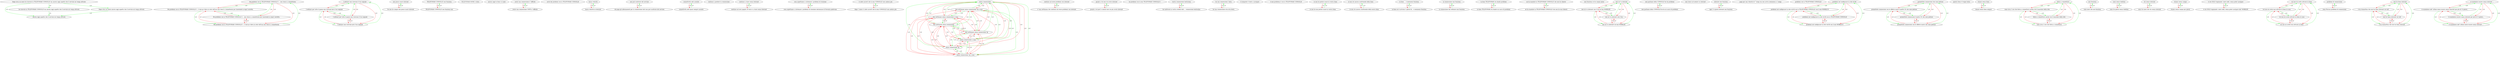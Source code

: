 digraph rawGraph {
"ancora oggi aspetto che il servizio mi venga attivato";"Dopo circa un mese ho ricevuto la TELEFONIAX CONSOLLE ma ancora oggi aspetto che il servizio mi venga attivato";"ho ricevuto la TELEFONIAX CONSOLLE ma ancora oggi aspetto che il servizio mi venga attivato";"Dopo circa un mese ancora oggi aspetto che il servizio mi venga attivato";"Ho problemi con la TELEFONIAX CONSOLLE 2.. non riesco a connettermi";"Ho problemi con la TELEFONIAX CONSOLLE 2.. il mio pc rileva la rete wifi ma non riesco a connettermi pur inserendo la wpa2 corretta";"Ho problemi con la TELEFONIAX CONSOLLE 2.. il mio pc rileva la rete wifi ma non riesco a connettermi";"Ho problemi con la TELEFONIAX CONSOLLE 2.. non riesco a connettermi pur inserendo la wpa2 corretta";"I cellulari non ricevono il tuo segnale";"I cellulari per tutto il paese non ricevono più il tuo segnale";"I cellulari non ricevono più il tuo segnale";"I cellulari per tutto il paese non ricevono il tuo segnale";"non posso usare internet";"Se non ho campo non posso usare internet";"TELEFONIAX CONSOLLE non funziona";"TELEFONIAX CONSOLLE non funziona mai";"TELEFONIAX HOME e lenta";"ancora oggi la linea va male";"avere una connessione e' difficile";"avere una connessione UMTS e' difficile";"avrei dei problemi con la TELEFONIAX CONSOLLE";"bassa velocità";"bassa velocità in Internet";"non può usufruire del servizio";"chi paga gli abbonamenti per la connessione dati non può usufruire del servizio";"connettività adsl assente";"connettività adsl quasi sempre assente";"continuo a perdere la connessione";"continuo a stare senza Internet";"continuo ad aver pagato 20 euro e a stare senza Internet";"cosa aspettiamo a sistemare i problemi di ricezione";"cosa aspettiamo a sistemare i problemi di ricezione nelcomune di Noventa padovana";"vi siete accorti che la mia CONSOLLE non andava piu";"dopo 1 mese vi siete accorti che la mia CONSOLLE non andava piu";"senza connessione";"due settimane senza connessione 3g a casa";"senza connessione 3g a casa";"senza connessione 3g";"senza connessione a casa";"due settimane senza connessione 3g";"due settimane senza connessione";"due settimane senza connessione a casa";"continuo ad avere problemi con internet";"e' una settimana che continuo ad avere problemi con internet";"grazie a voi non cio avuto internet";"grazie a voi per2 e mezzo non cio piu avuto internet";"ho problemi con la mia TELEFONIAX CONSOLLE 1";"vostra connessione lentissima";"ho riattivato la vostra scheda dati.... connessione lentissima";"ho una connessione -lenta";"ho una connessione stra-stra-lenta";"il computer è lento a navigare";"il mio problema è con la TELEFONIAX CONSOLLE";"io non ho potuto usare la vostra linea";"io non ho mai potuto usare la vostra linea";"io non sto ancora usufruendo della linea";"io non sto ancora usufruendo della nuova linea";"la linea ... e nemmeno funziona";"la linea mi è arrivata 5 giorni fà... e nemmeno funziona";"la connessione non funziona";"la connessione dal cellulare non funziona";"la linea TELEFONIAX sta dando problemi";"la linea TELEFONIAX sta dando un sacco di problemi";"mi ha mandato la TELEFONIAX CONSOLLE che non ho chiesto";"mi ha mandato la TELEFONIAX CONSOLLE che non ho mai chiesto";"non funziona se ho campo pieno";"non mi va internet";"non mi va internet con il 3g sul mio MOBILEE";"non mi va internet sul mio MOBILEE";"non mi va internet con il 3g";"non parliamo della CONSOLLE ke da problemi";"non parliamo della CONSOLLE ke da un sacco di problemi";"non riesco ad andare su internet";"internet non funziona";"ogni 3 4 giorni internet non funziona";"pago per una velocità di 7 mega ma non arriva nemmeno a 1 mega";"problemi con la TELEFONIAX CONSOLLE";"problemi nel configurare la rete wii-fii";"problemi nel configurare la rete wii-fii con la TELEFONIAX CONSOLLE con il mio MOBILE-E";"problemi nel configurare la rete wii-fii con il mio MOBILE-E";"problemi nel configurare la rete wii-fii con la TELEFONIAX CONSOLLE";"promettete connessioni che sono pietose";"promettete connessioni con le offerte nuove tramite 3G che sono pietose";"promettete connessioni con le offerte nuove che sono pietose";"promettete connessioni tramite 3G che sono pietose";"questa linea è troppo lenta";"rimani senza linea";"rimani senza linea sempre";"fatica a connettersi";"sono circa 3 ore che fatica a connettersi anche con il massimo della rete";"sono circa 3 ore che fatica a connettersi";"fatica a connettersi anche con il massimo della rete";"non funziona";"sono mesi che non funziona";"sono senza telefono";"sono tre giorni senza telefono";"sto senza internet";"sono tre mesi che sto senza internet";"stiamo senza campo";"stiamo senza campo per giorni";"vi sto SOLO regalando i miei soldi, senza poter navigare";"vi sto SOLO regalando i miei soldi, senza poter navigare dall' MOBILEE";"voi non mi avete attivato la linea";"voi non mi avete mai attivato la linea in casa";"voi non mi avete mai attivato la linea";"voi non mi avete attivato la linea in casa";"problemi di connessione";"zona Ferrara problemi di connessione";"non ho linea internet";"è da stamattina che non ho linea internet sul cell";"è da stamattina che non ho linea internet";"non ho linea internet sul cell";"è scandaloso essere senza internet ...";"è scandaloso nell' ultimo mese essere senza internet per più di 15 giorni...";"è scandaloso nell' ultimo mese essere senza internet ...";"è scandaloso essere senza internet per più di 15 giorni...";"Dopo circa un mese ho ricevuto la TELEFONIAX CONSOLLE ma ancora oggi aspetto che il servizio mi venga attivato" -> "ho ricevuto la TELEFONIAX CONSOLLE ma ancora oggi aspetto che il servizio mi venga attivato" [label=1.0] [color=green]
"ho ricevuto la TELEFONIAX CONSOLLE ma ancora oggi aspetto che il servizio mi venga attivato" -> "ancora oggi aspetto che il servizio mi venga attivato" [label=1.0] [color=green]
"Dopo circa un mese ho ricevuto la TELEFONIAX CONSOLLE ma ancora oggi aspetto che il servizio mi venga attivato" -> "Dopo circa un mese ancora oggi aspetto che il servizio mi venga attivato" [label=1.0] [color=green]
"Dopo circa un mese ancora oggi aspetto che il servizio mi venga attivato" -> "ancora oggi aspetto che il servizio mi venga attivato" [label=1.0] [color=green]
"Dopo circa un mese ho ricevuto la TELEFONIAX CONSOLLE ma ancora oggi aspetto che il servizio mi venga attivato" -> "ancora oggi aspetto che il servizio mi venga attivato" [label=1.0] [color=green]
"Ho problemi con la TELEFONIAX CONSOLLE 2.. il mio pc rileva la rete wifi ma non riesco a connettermi pur inserendo la wpa2 corretta" -> "Ho problemi con la TELEFONIAX CONSOLLE 2.. il mio pc rileva la rete wifi ma non riesco a connettermi" [label=1.0] [color=green]
"Ho problemi con la TELEFONIAX CONSOLLE 2.. il mio pc rileva la rete wifi ma non riesco a connettermi" -> "Ho problemi con la TELEFONIAX CONSOLLE 2.. non riesco a connettermi" [label=1.0] [color=green]
"Ho problemi con la TELEFONIAX CONSOLLE 2.. il mio pc rileva la rete wifi ma non riesco a connettermi pur inserendo la wpa2 corretta" -> "Ho problemi con la TELEFONIAX CONSOLLE 2.. non riesco a connettermi pur inserendo la wpa2 corretta" [label=1.0] [color=green]
"Ho problemi con la TELEFONIAX CONSOLLE 2.. non riesco a connettermi pur inserendo la wpa2 corretta" -> "Ho problemi con la TELEFONIAX CONSOLLE 2.. non riesco a connettermi" [label=1.0] [color=green]
"Ho problemi con la TELEFONIAX CONSOLLE 2.. il mio pc rileva la rete wifi ma non riesco a connettermi pur inserendo la wpa2 corretta" -> "Ho problemi con la TELEFONIAX CONSOLLE 2.. non riesco a connettermi" [label=1.0] [color=green]
"Ho problemi con la TELEFONIAX CONSOLLE 2.. non riesco a connettermi" -> "Ho problemi con la TELEFONIAX CONSOLLE 2.. il mio pc rileva la rete wifi ma non riesco a connettermi pur inserendo la wpa2 corretta" [label=1.0] [color=red]
"Ho problemi con la TELEFONIAX CONSOLLE 2.. non riesco a connettermi" -> "Ho problemi con la TELEFONIAX CONSOLLE 2.. il mio pc rileva la rete wifi ma non riesco a connettermi" [label=1.0] [color=red]
"Ho problemi con la TELEFONIAX CONSOLLE 2.. non riesco a connettermi" -> "Ho problemi con la TELEFONIAX CONSOLLE 2.. non riesco a connettermi pur inserendo la wpa2 corretta" [label=1.0] [color=red]
"Ho problemi con la TELEFONIAX CONSOLLE 2.. il mio pc rileva la rete wifi ma non riesco a connettermi" -> "Ho problemi con la TELEFONIAX CONSOLLE 2.. il mio pc rileva la rete wifi ma non riesco a connettermi pur inserendo la wpa2 corretta" [label=1.0] [color=red]
"Ho problemi con la TELEFONIAX CONSOLLE 2.. il mio pc rileva la rete wifi ma non riesco a connettermi" -> "Ho problemi con la TELEFONIAX CONSOLLE 2.. non riesco a connettermi pur inserendo la wpa2 corretta" [label=1.0] [color=red]
"Ho problemi con la TELEFONIAX CONSOLLE 2.. non riesco a connettermi pur inserendo la wpa2 corretta" -> "Ho problemi con la TELEFONIAX CONSOLLE 2.. il mio pc rileva la rete wifi ma non riesco a connettermi pur inserendo la wpa2 corretta" [label=1.0] [color=red]
"Ho problemi con la TELEFONIAX CONSOLLE 2.. non riesco a connettermi pur inserendo la wpa2 corretta" -> "Ho problemi con la TELEFONIAX CONSOLLE 2.. il mio pc rileva la rete wifi ma non riesco a connettermi" [label=1.0] [color=red]
"I cellulari per tutto il paese non ricevono più il tuo segnale" -> "I cellulari non ricevono più il tuo segnale" [label=1.0] [color=green]
"I cellulari non ricevono più il tuo segnale" -> "I cellulari non ricevono il tuo segnale" [label=1.0] [color=green]
"I cellulari per tutto il paese non ricevono più il tuo segnale" -> "I cellulari per tutto il paese non ricevono il tuo segnale" [label=1.0] [color=green]
"I cellulari per tutto il paese non ricevono il tuo segnale" -> "I cellulari non ricevono il tuo segnale" [label=1.0] [color=green]
"I cellulari per tutto il paese non ricevono più il tuo segnale" -> "I cellulari non ricevono il tuo segnale" [label=1.0] [color=green]
"I cellulari non ricevono il tuo segnale" -> "I cellulari per tutto il paese non ricevono più il tuo segnale" [label=1.0] [color=red]
"I cellulari non ricevono il tuo segnale" -> "I cellulari non ricevono più il tuo segnale" [label=1.0] [color=red]
"I cellulari non ricevono il tuo segnale" -> "I cellulari per tutto il paese non ricevono il tuo segnale" [label=1.0] [color=red]
"I cellulari non ricevono più il tuo segnale" -> "I cellulari per tutto il paese non ricevono più il tuo segnale" [label=1.0] [color=red]
"I cellulari non ricevono più il tuo segnale" -> "I cellulari per tutto il paese non ricevono il tuo segnale" [label=1.0] [color=red]
"I cellulari per tutto il paese non ricevono il tuo segnale" -> "I cellulari per tutto il paese non ricevono più il tuo segnale" [label=1.0] [color=red]
"I cellulari per tutto il paese non ricevono il tuo segnale" -> "I cellulari non ricevono più il tuo segnale" [label=1.0] [color=red]
"Se non ho campo non posso usare internet" -> "non posso usare internet" [label=1.0] [color=green]
"non posso usare internet" -> "Se non ho campo non posso usare internet" [label=1.0] [color=red]
"TELEFONIAX CONSOLLE non funziona mai" -> "TELEFONIAX CONSOLLE non funziona" [label=1.0] [color=green]
"TELEFONIAX CONSOLLE non funziona" -> "TELEFONIAX CONSOLLE non funziona mai" [label=1.0] [color=red]
"avere una connessione UMTS e' difficile" -> "avere una connessione e' difficile" [label=1.0] [color=green]
"avere una connessione e' difficile" -> "avere una connessione UMTS e' difficile" [label=1.0] [color=red]
"bassa velocità in Internet" -> "bassa velocità" [label=1.0] [color=green]
"bassa velocità" -> "bassa velocità in Internet" [label=1.0] [color=red]
"chi paga gli abbonamenti per la connessione dati non può usufruire del servizio" -> "non può usufruire del servizio" [label=1.0] [color=green]
"non può usufruire del servizio" -> "chi paga gli abbonamenti per la connessione dati non può usufruire del servizio" [label=1.0] [color=red]
"connettività adsl quasi sempre assente" -> "connettività adsl assente" [label=1.0] [color=green]
"connettività adsl assente" -> "connettività adsl quasi sempre assente" [label=1.0] [color=red]
"continuo ad aver pagato 20 euro e a stare senza Internet" -> "continuo a stare senza Internet" [label=1.0] [color=green]
"continuo a stare senza Internet" -> "continuo ad aver pagato 20 euro e a stare senza Internet" [label=1.0] [color=red]
"cosa aspettiamo a sistemare i problemi di ricezione nelcomune di Noventa padovana" -> "cosa aspettiamo a sistemare i problemi di ricezione" [label=1.0] [color=green]
"cosa aspettiamo a sistemare i problemi di ricezione" -> "cosa aspettiamo a sistemare i problemi di ricezione nelcomune di Noventa padovana" [label=1.0] [color=red]
"dopo 1 mese vi siete accorti che la mia CONSOLLE non andava piu" -> "vi siete accorti che la mia CONSOLLE non andava piu" [label=1.0] [color=green]
"vi siete accorti che la mia CONSOLLE non andava piu" -> "dopo 1 mese vi siete accorti che la mia CONSOLLE non andava piu" [label=1.0] [color=red]
"due settimane senza connessione 3g a casa" -> "senza connessione 3g a casa" [label=1.0] [color=green]
"senza connessione 3g a casa" -> "senza connessione 3g" [label=1.0] [color=green]
"senza connessione 3g" -> "senza connessione" [label=1.0] [color=green]
"senza connessione 3g a casa" -> "senza connessione a casa" [label=1.0] [color=green]
"senza connessione a casa" -> "senza connessione" [label=1.0] [color=green]
"due settimane senza connessione 3g a casa" -> "due settimane senza connessione 3g" [label=1.0] [color=green]
"due settimane senza connessione 3g" -> "senza connessione 3g" [label=1.0] [color=green]
"due settimane senza connessione 3g" -> "due settimane senza connessione" [label=1.0] [color=green]
"due settimane senza connessione" -> "senza connessione" [label=1.0] [color=green]
"due settimane senza connessione 3g a casa" -> "due settimane senza connessione a casa" [label=1.0] [color=green]
"due settimane senza connessione a casa" -> "senza connessione a casa" [label=1.0] [color=green]
"due settimane senza connessione a casa" -> "due settimane senza connessione" [label=1.0] [color=green]
"due settimane senza connessione 3g a casa" -> "due settimane senza connessione" [label=1.0] [color=green]
"due settimane senza connessione 3g a casa" -> "senza connessione a casa" [label=1.0] [color=green]
"due settimane senza connessione 3g a casa" -> "senza connessione 3g" [label=1.0] [color=green]
"senza connessione 3g a casa" -> "senza connessione" [label=1.0] [color=green]
"due settimane senza connessione 3g" -> "senza connessione" [label=1.0] [color=green]
"due settimane senza connessione a casa" -> "senza connessione" [label=1.0] [color=green]
"due settimane senza connessione 3g a casa" -> "senza connessione" [label=1.0] [color=green]
"senza connessione" -> "due settimane senza connessione 3g a casa" [label=1.0] [color=red]
"senza connessione" -> "senza connessione 3g a casa" [label=1.0] [color=red]
"senza connessione" -> "senza connessione 3g" [label=1.0] [color=red]
"senza connessione" -> "senza connessione a casa" [label=1.0] [color=red]
"senza connessione" -> "due settimane senza connessione 3g" [label=1.0] [color=red]
"senza connessione" -> "due settimane senza connessione" [label=1.0] [color=red]
"senza connessione" -> "due settimane senza connessione a casa" [label=1.0] [color=red]
"senza connessione 3g a casa" -> "due settimane senza connessione 3g a casa" [label=1.0] [color=red]
"senza connessione 3g a casa" -> "due settimane senza connessione 3g" [label=1.0] [color=red]
"senza connessione 3g a casa" -> "due settimane senza connessione" [label=1.0] [color=red]
"senza connessione 3g a casa" -> "due settimane senza connessione a casa" [label=1.0] [color=red]
"senza connessione 3g" -> "due settimane senza connessione 3g a casa" [label=1.0] [color=red]
"senza connessione 3g" -> "senza connessione 3g a casa" [label=1.0] [color=red]
"senza connessione 3g" -> "senza connessione a casa" [label=1.0] [color=red]
"senza connessione 3g" -> "due settimane senza connessione 3g" [label=1.0] [color=red]
"senza connessione 3g" -> "due settimane senza connessione" [label=1.0] [color=red]
"senza connessione 3g" -> "due settimane senza connessione a casa" [label=1.0] [color=red]
"senza connessione a casa" -> "due settimane senza connessione 3g a casa" [label=1.0] [color=red]
"senza connessione a casa" -> "senza connessione 3g a casa" [label=1.0] [color=red]
"senza connessione a casa" -> "senza connessione 3g" [label=1.0] [color=red]
"senza connessione a casa" -> "due settimane senza connessione 3g" [label=1.0] [color=red]
"senza connessione a casa" -> "due settimane senza connessione" [label=1.0] [color=red]
"senza connessione a casa" -> "due settimane senza connessione a casa" [label=1.0] [color=red]
"due settimane senza connessione 3g" -> "due settimane senza connessione 3g a casa" [label=1.0] [color=red]
"due settimane senza connessione 3g" -> "senza connessione 3g a casa" [label=1.0] [color=red]
"due settimane senza connessione 3g" -> "senza connessione a casa" [label=1.0] [color=red]
"due settimane senza connessione 3g" -> "due settimane senza connessione a casa" [label=1.0] [color=red]
"due settimane senza connessione" -> "due settimane senza connessione 3g a casa" [label=1.0] [color=red]
"due settimane senza connessione" -> "senza connessione 3g a casa" [label=1.0] [color=red]
"due settimane senza connessione" -> "senza connessione 3g" [label=1.0] [color=red]
"due settimane senza connessione" -> "senza connessione a casa" [label=1.0] [color=red]
"due settimane senza connessione" -> "due settimane senza connessione 3g" [label=1.0] [color=red]
"due settimane senza connessione" -> "due settimane senza connessione a casa" [label=1.0] [color=red]
"due settimane senza connessione a casa" -> "due settimane senza connessione 3g a casa" [label=1.0] [color=red]
"due settimane senza connessione a casa" -> "senza connessione 3g a casa" [label=1.0] [color=red]
"due settimane senza connessione a casa" -> "senza connessione 3g" [label=1.0] [color=red]
"due settimane senza connessione a casa" -> "due settimane senza connessione 3g" [label=1.0] [color=red]
"e' una settimana che continuo ad avere problemi con internet" -> "continuo ad avere problemi con internet" [label=1.0] [color=green]
"continuo ad avere problemi con internet" -> "e' una settimana che continuo ad avere problemi con internet" [label=1.0] [color=red]
"grazie a voi per2 e mezzo non cio piu avuto internet" -> "grazie a voi non cio avuto internet" [label=1.0] [color=green]
"grazie a voi non cio avuto internet" -> "grazie a voi per2 e mezzo non cio piu avuto internet" [label=1.0] [color=red]
"ho riattivato la vostra scheda dati.... connessione lentissima" -> "vostra connessione lentissima" [label=1.0] [color=green]
"vostra connessione lentissima" -> "ho riattivato la vostra scheda dati.... connessione lentissima" [label=1.0] [color=red]
"ho una connessione stra-stra-lenta" -> "ho una connessione -lenta" [label=1.0] [color=green]
"ho una connessione -lenta" -> "ho una connessione stra-stra-lenta" [label=1.0] [color=red]
"io non ho mai potuto usare la vostra linea" -> "io non ho potuto usare la vostra linea" [label=1.0] [color=green]
"io non ho potuto usare la vostra linea" -> "io non ho mai potuto usare la vostra linea" [label=1.0] [color=red]
"io non sto ancora usufruendo della nuova linea" -> "io non sto ancora usufruendo della linea" [label=1.0] [color=green]
"io non sto ancora usufruendo della linea" -> "io non sto ancora usufruendo della nuova linea" [label=1.0] [color=red]
"la linea mi è arrivata 5 giorni fà... e nemmeno funziona" -> "la linea ... e nemmeno funziona" [label=1.0] [color=green]
"la linea ... e nemmeno funziona" -> "la linea mi è arrivata 5 giorni fà... e nemmeno funziona" [label=1.0] [color=red]
"la connessione dal cellulare non funziona" -> "la connessione non funziona" [label=1.0] [color=green]
"la connessione non funziona" -> "la connessione dal cellulare non funziona" [label=1.0] [color=red]
"la linea TELEFONIAX sta dando un sacco di problemi" -> "la linea TELEFONIAX sta dando problemi" [label=1.0] [color=green]
"la linea TELEFONIAX sta dando problemi" -> "la linea TELEFONIAX sta dando un sacco di problemi" [label=1.0] [color=red]
"mi ha mandato la TELEFONIAX CONSOLLE che non ho mai chiesto" -> "mi ha mandato la TELEFONIAX CONSOLLE che non ho chiesto" [label=1.0] [color=green]
"mi ha mandato la TELEFONIAX CONSOLLE che non ho chiesto" -> "mi ha mandato la TELEFONIAX CONSOLLE che non ho mai chiesto" [label=1.0] [color=red]
"non mi va internet con il 3g sul mio MOBILEE" -> "non mi va internet sul mio MOBILEE" [label=1.0] [color=green]
"non mi va internet sul mio MOBILEE" -> "non mi va internet" [label=1.0] [color=green]
"non mi va internet con il 3g sul mio MOBILEE" -> "non mi va internet con il 3g" [label=1.0] [color=green]
"non mi va internet con il 3g" -> "non mi va internet" [label=1.0] [color=green]
"non mi va internet con il 3g sul mio MOBILEE" -> "non mi va internet" [label=1.0] [color=green]
"non mi va internet" -> "non mi va internet con il 3g sul mio MOBILEE" [label=1.0] [color=red]
"non mi va internet" -> "non mi va internet sul mio MOBILEE" [label=1.0] [color=red]
"non mi va internet" -> "non mi va internet con il 3g" [label=1.0] [color=red]
"non mi va internet sul mio MOBILEE" -> "non mi va internet con il 3g sul mio MOBILEE" [label=1.0] [color=red]
"non mi va internet sul mio MOBILEE" -> "non mi va internet con il 3g" [label=1.0] [color=red]
"non mi va internet con il 3g" -> "non mi va internet con il 3g sul mio MOBILEE" [label=1.0] [color=red]
"non mi va internet con il 3g" -> "non mi va internet sul mio MOBILEE" [label=1.0] [color=red]
"non parliamo della CONSOLLE ke da un sacco di problemi" -> "non parliamo della CONSOLLE ke da problemi" [label=1.0] [color=green]
"non parliamo della CONSOLLE ke da problemi" -> "non parliamo della CONSOLLE ke da un sacco di problemi" [label=1.0] [color=red]
"ogni 3 4 giorni internet non funziona" -> "internet non funziona" [label=1.0] [color=green]
"internet non funziona" -> "ogni 3 4 giorni internet non funziona" [label=1.0] [color=red]
"problemi nel configurare la rete wii-fii con la TELEFONIAX CONSOLLE con il mio MOBILE-E" -> "problemi nel configurare la rete wii-fii con il mio MOBILE-E" [label=1.0] [color=green]
"problemi nel configurare la rete wii-fii con il mio MOBILE-E" -> "problemi nel configurare la rete wii-fii" [label=1.0] [color=green]
"problemi nel configurare la rete wii-fii con la TELEFONIAX CONSOLLE con il mio MOBILE-E" -> "problemi nel configurare la rete wii-fii con la TELEFONIAX CONSOLLE" [label=1.0] [color=green]
"problemi nel configurare la rete wii-fii con la TELEFONIAX CONSOLLE" -> "problemi nel configurare la rete wii-fii" [label=1.0] [color=green]
"problemi nel configurare la rete wii-fii con la TELEFONIAX CONSOLLE con il mio MOBILE-E" -> "problemi nel configurare la rete wii-fii" [label=1.0] [color=green]
"problemi nel configurare la rete wii-fii" -> "problemi nel configurare la rete wii-fii con la TELEFONIAX CONSOLLE con il mio MOBILE-E" [label=1.0] [color=red]
"problemi nel configurare la rete wii-fii" -> "problemi nel configurare la rete wii-fii con il mio MOBILE-E" [label=1.0] [color=red]
"problemi nel configurare la rete wii-fii" -> "problemi nel configurare la rete wii-fii con la TELEFONIAX CONSOLLE" [label=1.0] [color=red]
"problemi nel configurare la rete wii-fii con il mio MOBILE-E" -> "problemi nel configurare la rete wii-fii con la TELEFONIAX CONSOLLE con il mio MOBILE-E" [label=1.0] [color=red]
"problemi nel configurare la rete wii-fii con il mio MOBILE-E" -> "problemi nel configurare la rete wii-fii con la TELEFONIAX CONSOLLE" [label=1.0] [color=red]
"problemi nel configurare la rete wii-fii con la TELEFONIAX CONSOLLE" -> "problemi nel configurare la rete wii-fii con la TELEFONIAX CONSOLLE con il mio MOBILE-E" [label=1.0] [color=red]
"problemi nel configurare la rete wii-fii con la TELEFONIAX CONSOLLE" -> "problemi nel configurare la rete wii-fii con il mio MOBILE-E" [label=1.0] [color=red]
"promettete connessioni con le offerte nuove tramite 3G che sono pietose" -> "promettete connessioni con le offerte nuove che sono pietose" [label=1.0] [color=green]
"promettete connessioni con le offerte nuove che sono pietose" -> "promettete connessioni che sono pietose" [label=1.0] [color=green]
"promettete connessioni con le offerte nuove tramite 3G che sono pietose" -> "promettete connessioni tramite 3G che sono pietose" [label=1.0] [color=green]
"promettete connessioni tramite 3G che sono pietose" -> "promettete connessioni che sono pietose" [label=1.0] [color=green]
"promettete connessioni con le offerte nuove tramite 3G che sono pietose" -> "promettete connessioni che sono pietose" [label=1.0] [color=green]
"promettete connessioni che sono pietose" -> "promettete connessioni con le offerte nuove tramite 3G che sono pietose" [label=1.0] [color=red]
"promettete connessioni che sono pietose" -> "promettete connessioni con le offerte nuove che sono pietose" [label=1.0] [color=red]
"promettete connessioni che sono pietose" -> "promettete connessioni tramite 3G che sono pietose" [label=1.0] [color=red]
"promettete connessioni con le offerte nuove che sono pietose" -> "promettete connessioni con le offerte nuove tramite 3G che sono pietose" [label=1.0] [color=red]
"promettete connessioni con le offerte nuove che sono pietose" -> "promettete connessioni tramite 3G che sono pietose" [label=1.0] [color=red]
"promettete connessioni tramite 3G che sono pietose" -> "promettete connessioni con le offerte nuove tramite 3G che sono pietose" [label=1.0] [color=red]
"promettete connessioni tramite 3G che sono pietose" -> "promettete connessioni con le offerte nuove che sono pietose" [label=1.0] [color=red]
"rimani senza linea sempre" -> "rimani senza linea" [label=1.0] [color=green]
"rimani senza linea" -> "rimani senza linea sempre" [label=1.0] [color=red]
"sono circa 3 ore che fatica a connettersi anche con il massimo della rete" -> "sono circa 3 ore che fatica a connettersi" [label=1.0] [color=green]
"sono circa 3 ore che fatica a connettersi" -> "fatica a connettersi" [label=1.0] [color=green]
"sono circa 3 ore che fatica a connettersi anche con il massimo della rete" -> "fatica a connettersi anche con il massimo della rete" [label=1.0] [color=green]
"fatica a connettersi anche con il massimo della rete" -> "fatica a connettersi" [label=1.0] [color=green]
"sono circa 3 ore che fatica a connettersi anche con il massimo della rete" -> "fatica a connettersi" [label=1.0] [color=green]
"fatica a connettersi" -> "sono circa 3 ore che fatica a connettersi anche con il massimo della rete" [label=1.0] [color=red]
"fatica a connettersi" -> "sono circa 3 ore che fatica a connettersi" [label=1.0] [color=red]
"fatica a connettersi" -> "fatica a connettersi anche con il massimo della rete" [label=1.0] [color=red]
"sono circa 3 ore che fatica a connettersi" -> "sono circa 3 ore che fatica a connettersi anche con il massimo della rete" [label=1.0] [color=red]
"sono circa 3 ore che fatica a connettersi" -> "fatica a connettersi anche con il massimo della rete" [label=1.0] [color=red]
"fatica a connettersi anche con il massimo della rete" -> "sono circa 3 ore che fatica a connettersi anche con il massimo della rete" [label=1.0] [color=red]
"fatica a connettersi anche con il massimo della rete" -> "sono circa 3 ore che fatica a connettersi" [label=1.0] [color=red]
"sono mesi che non funziona" -> "non funziona" [label=1.0] [color=green]
"non funziona" -> "sono mesi che non funziona" [label=1.0] [color=red]
"sono tre giorni senza telefono" -> "sono senza telefono" [label=1.0] [color=green]
"sono senza telefono" -> "sono tre giorni senza telefono" [label=1.0] [color=red]
"sono tre mesi che sto senza internet" -> "sto senza internet" [label=1.0] [color=green]
"sto senza internet" -> "sono tre mesi che sto senza internet" [label=1.0] [color=red]
"stiamo senza campo per giorni" -> "stiamo senza campo" [label=1.0] [color=green]
"stiamo senza campo" -> "stiamo senza campo per giorni" [label=1.0] [color=red]
"vi sto SOLO regalando i miei soldi, senza poter navigare dall' MOBILEE" -> "vi sto SOLO regalando i miei soldi, senza poter navigare" [label=1.0] [color=green]
"vi sto SOLO regalando i miei soldi, senza poter navigare" -> "vi sto SOLO regalando i miei soldi, senza poter navigare dall' MOBILEE" [label=1.0] [color=red]
"voi non mi avete mai attivato la linea in casa" -> "voi non mi avete mai attivato la linea" [label=1.0] [color=green]
"voi non mi avete mai attivato la linea" -> "voi non mi avete attivato la linea" [label=1.0] [color=green]
"voi non mi avete mai attivato la linea in casa" -> "voi non mi avete attivato la linea in casa" [label=1.0] [color=green]
"voi non mi avete attivato la linea in casa" -> "voi non mi avete attivato la linea" [label=1.0] [color=green]
"voi non mi avete mai attivato la linea in casa" -> "voi non mi avete attivato la linea" [label=1.0] [color=green]
"voi non mi avete attivato la linea" -> "voi non mi avete mai attivato la linea in casa" [label=1.0] [color=red]
"voi non mi avete attivato la linea" -> "voi non mi avete mai attivato la linea" [label=1.0] [color=red]
"voi non mi avete attivato la linea" -> "voi non mi avete attivato la linea in casa" [label=1.0] [color=red]
"voi non mi avete mai attivato la linea" -> "voi non mi avete mai attivato la linea in casa" [label=1.0] [color=red]
"voi non mi avete mai attivato la linea" -> "voi non mi avete attivato la linea in casa" [label=1.0] [color=red]
"voi non mi avete attivato la linea in casa" -> "voi non mi avete mai attivato la linea in casa" [label=1.0] [color=red]
"voi non mi avete attivato la linea in casa" -> "voi non mi avete mai attivato la linea" [label=1.0] [color=red]
"zona Ferrara problemi di connessione" -> "problemi di connessione" [label=1.0] [color=green]
"problemi di connessione" -> "zona Ferrara problemi di connessione" [label=1.0] [color=red]
"è da stamattina che non ho linea internet sul cell" -> "è da stamattina che non ho linea internet" [label=1.0] [color=green]
"è da stamattina che non ho linea internet" -> "non ho linea internet" [label=1.0] [color=green]
"è da stamattina che non ho linea internet sul cell" -> "non ho linea internet sul cell" [label=1.0] [color=green]
"non ho linea internet sul cell" -> "non ho linea internet" [label=1.0] [color=green]
"è da stamattina che non ho linea internet sul cell" -> "non ho linea internet" [label=1.0] [color=green]
"non ho linea internet" -> "è da stamattina che non ho linea internet sul cell" [label=1.0] [color=red]
"non ho linea internet" -> "è da stamattina che non ho linea internet" [label=1.0] [color=red]
"non ho linea internet" -> "non ho linea internet sul cell" [label=1.0] [color=red]
"è da stamattina che non ho linea internet" -> "è da stamattina che non ho linea internet sul cell" [label=1.0] [color=red]
"è da stamattina che non ho linea internet" -> "non ho linea internet sul cell" [label=1.0] [color=red]
"non ho linea internet sul cell" -> "è da stamattina che non ho linea internet sul cell" [label=1.0] [color=red]
"non ho linea internet sul cell" -> "è da stamattina che non ho linea internet" [label=1.0] [color=red]
"è scandaloso nell' ultimo mese essere senza internet per più di 15 giorni..." -> "è scandaloso nell' ultimo mese essere senza internet ..." [label=1.0] [color=green]
"è scandaloso nell' ultimo mese essere senza internet ..." -> "è scandaloso essere senza internet ..." [label=1.0] [color=green]
"è scandaloso nell' ultimo mese essere senza internet per più di 15 giorni..." -> "è scandaloso essere senza internet per più di 15 giorni..." [label=1.0] [color=green]
"è scandaloso essere senza internet per più di 15 giorni..." -> "è scandaloso essere senza internet ..." [label=1.0] [color=green]
"è scandaloso nell' ultimo mese essere senza internet per più di 15 giorni..." -> "è scandaloso essere senza internet ..." [label=1.0] [color=green]
"è scandaloso essere senza internet ..." -> "è scandaloso nell' ultimo mese essere senza internet per più di 15 giorni..." [label=1.0] [color=red]
"è scandaloso essere senza internet ..." -> "è scandaloso nell' ultimo mese essere senza internet ..." [label=1.0] [color=red]
"è scandaloso essere senza internet ..." -> "è scandaloso essere senza internet per più di 15 giorni..." [label=1.0] [color=red]
"è scandaloso nell' ultimo mese essere senza internet ..." -> "è scandaloso nell' ultimo mese essere senza internet per più di 15 giorni..." [label=1.0] [color=red]
"è scandaloso nell' ultimo mese essere senza internet ..." -> "è scandaloso essere senza internet per più di 15 giorni..." [label=1.0] [color=red]
"è scandaloso essere senza internet per più di 15 giorni..." -> "è scandaloso nell' ultimo mese essere senza internet per più di 15 giorni..." [label=1.0] [color=red]
"è scandaloso essere senza internet per più di 15 giorni..." -> "è scandaloso nell' ultimo mese essere senza internet ..." [label=1.0] [color=red]
}